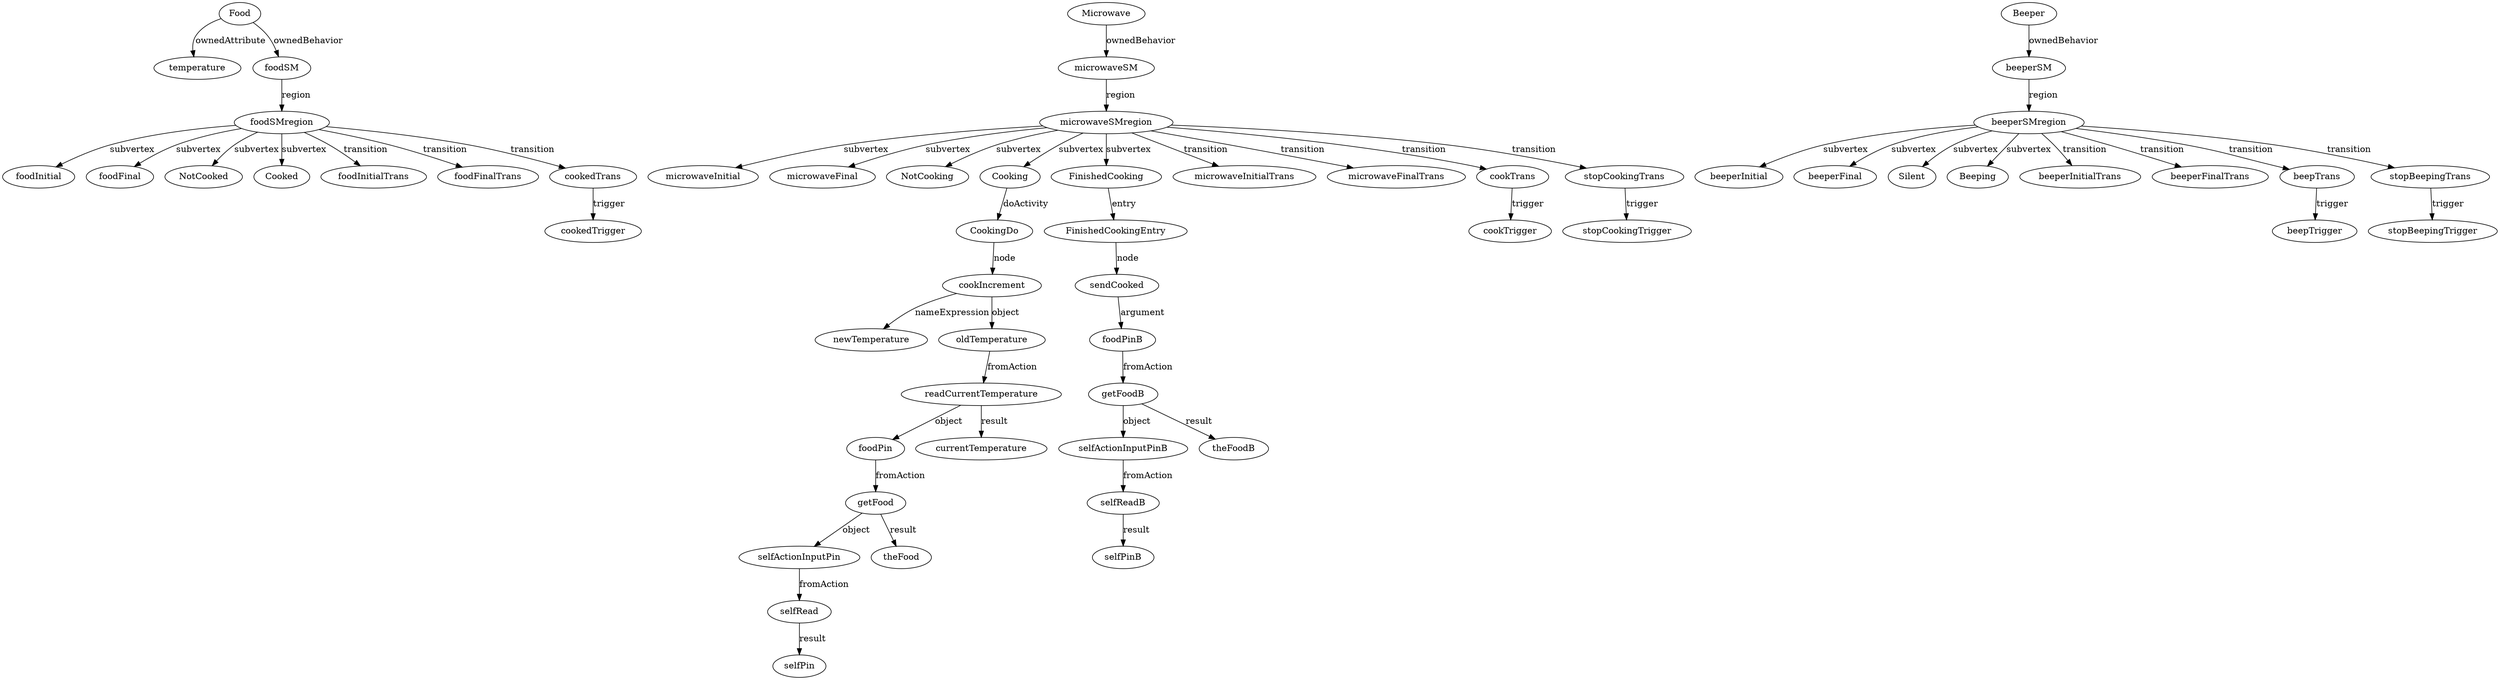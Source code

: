 digraph umlMetamodel {
	"Food" -> "temperature" [label="ownedAttribute"]
	"Food" -> "foodSM" [label="ownedBehavior"]
	"foodSM" -> "foodSMregion" [label="region"]
	"foodSMregion" -> "foodInitial" [label="subvertex"]
	"foodSMregion" -> "foodFinal" [label="subvertex"]
	"foodSMregion" -> "NotCooked" [label="subvertex"]
	"foodSMregion" -> "Cooked" [label="subvertex"]
	"foodSMregion" -> "foodInitialTrans" [label="transition"]
	"foodSMregion" -> "foodFinalTrans" [label="transition"]
	"foodSMregion" -> "cookedTrans" [label="transition"]
	"cookedTrans" -> "cookedTrigger" [label="trigger"]
	"Microwave" -> "microwaveSM" [label="ownedBehavior"]
	"microwaveSM" -> "microwaveSMregion" [label="region"]
	"microwaveSMregion" -> "microwaveInitial" [label="subvertex"]
	"microwaveSMregion" -> "microwaveFinal" [label="subvertex"]
	"microwaveSMregion" -> "NotCooking" [label="subvertex"]
	"microwaveSMregion" -> "Cooking" [label="subvertex"]
	"Cooking" -> "CookingDo" [label="doActivity"]
	"CookingDo" -> "cookIncrement" [label="node"]
	"cookIncrement" -> "newTemperature" [label="nameExpression"]
	"cookIncrement" -> "oldTemperature" [label="object"]
	"oldTemperature" -> "readCurrentTemperature" [label="fromAction"]
	"readCurrentTemperature" -> "foodPin" [label="object"]
	"foodPin" -> "getFood" [label="fromAction"]
	"getFood" -> "selfActionInputPin" [label="object"]
	"selfActionInputPin" -> "selfRead" [label="fromAction"]
	"selfRead" -> "selfPin" [label="result"]
	"getFood" -> "theFood" [label="result"]
	"readCurrentTemperature" -> "currentTemperature" [label="result"]
	"microwaveSMregion" -> "FinishedCooking" [label="subvertex"]
	"FinishedCooking" -> "FinishedCookingEntry" [label="entry"]
	"FinishedCookingEntry" -> "sendCooked" [label="node"]
	"sendCooked" -> "foodPinB" [label="argument"]
	"foodPinB" -> "getFoodB" [label="fromAction"]
	"getFoodB" -> "selfActionInputPinB" [label="object"]
	"selfActionInputPinB" -> "selfReadB" [label="fromAction"]
	"selfReadB" -> "selfPinB" [label="result"]
	"getFoodB" -> "theFoodB" [label="result"]
	"microwaveSMregion" -> "microwaveInitialTrans" [label="transition"]
	"microwaveSMregion" -> "microwaveFinalTrans" [label="transition"]
	"microwaveSMregion" -> "cookTrans" [label="transition"]
	"cookTrans" -> "cookTrigger" [label="trigger"]
	"microwaveSMregion" -> "stopCookingTrans" [label="transition"]
	"stopCookingTrans" -> "stopCookingTrigger" [label="trigger"]
	"Beeper" -> "beeperSM" [label="ownedBehavior"]
	"beeperSM" -> "beeperSMregion" [label="region"]
	"beeperSMregion" -> "beeperInitial" [label="subvertex"]
	"beeperSMregion" -> "beeperFinal" [label="subvertex"]
	"beeperSMregion" -> "Silent" [label="subvertex"]
	"beeperSMregion" -> "Beeping" [label="subvertex"]
	"beeperSMregion" -> "beeperInitialTrans" [label="transition"]
	"beeperSMregion" -> "beeperFinalTrans" [label="transition"]
	"beeperSMregion" -> "beepTrans" [label="transition"]
	"beepTrans" -> "beepTrigger" [label="trigger"]
	"beeperSMregion" -> "stopBeepingTrans" [label="transition"]
	"stopBeepingTrans" -> "stopBeepingTrigger" [label="trigger"]
}

